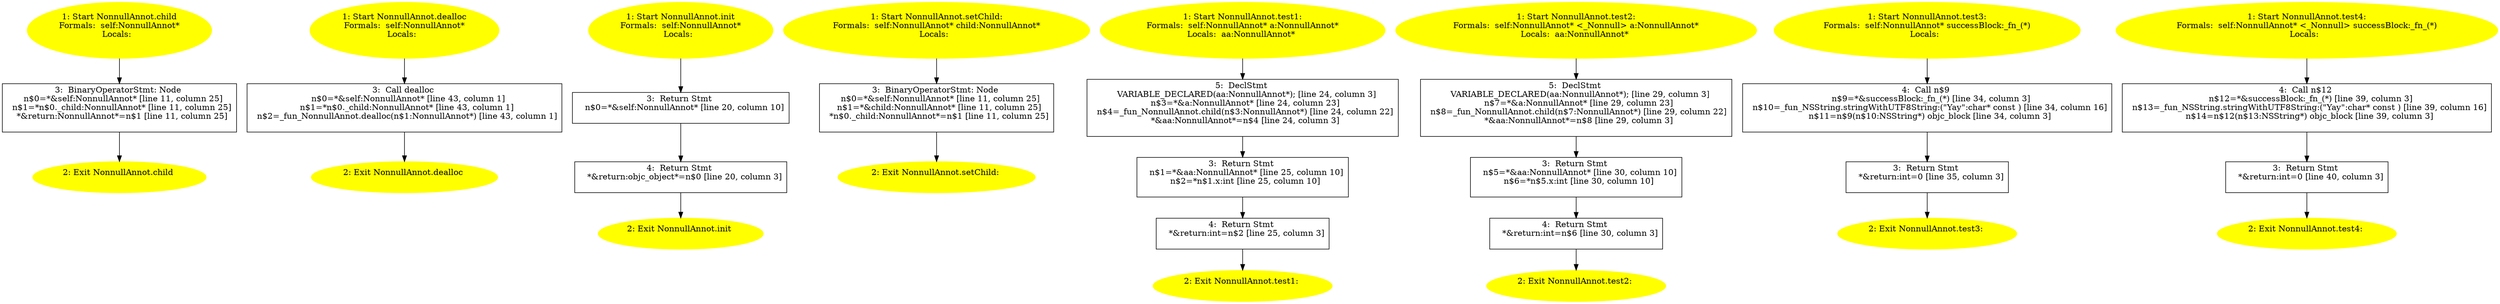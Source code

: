 /* @generated */
digraph cfg {
"child#NonnullAnnot#instance.90b13dcde8e3b2b21533f2a1e45f4dc4_1" [label="1: Start NonnullAnnot.child\nFormals:  self:NonnullAnnot*\nLocals:  \n  " color=yellow style=filled]
	

	 "child#NonnullAnnot#instance.90b13dcde8e3b2b21533f2a1e45f4dc4_1" -> "child#NonnullAnnot#instance.90b13dcde8e3b2b21533f2a1e45f4dc4_3" ;
"child#NonnullAnnot#instance.90b13dcde8e3b2b21533f2a1e45f4dc4_2" [label="2: Exit NonnullAnnot.child \n  " color=yellow style=filled]
	

"child#NonnullAnnot#instance.90b13dcde8e3b2b21533f2a1e45f4dc4_3" [label="3:  BinaryOperatorStmt: Node \n   n$0=*&self:NonnullAnnot* [line 11, column 25]\n  n$1=*n$0._child:NonnullAnnot* [line 11, column 25]\n  *&return:NonnullAnnot*=n$1 [line 11, column 25]\n " shape="box"]
	

	 "child#NonnullAnnot#instance.90b13dcde8e3b2b21533f2a1e45f4dc4_3" -> "child#NonnullAnnot#instance.90b13dcde8e3b2b21533f2a1e45f4dc4_2" ;
"dealloc#NonnullAnnot#instance.0759b4c4bc783d3b87f6d785a8b2c369_1" [label="1: Start NonnullAnnot.dealloc\nFormals:  self:NonnullAnnot*\nLocals:  \n  " color=yellow style=filled]
	

	 "dealloc#NonnullAnnot#instance.0759b4c4bc783d3b87f6d785a8b2c369_1" -> "dealloc#NonnullAnnot#instance.0759b4c4bc783d3b87f6d785a8b2c369_3" ;
"dealloc#NonnullAnnot#instance.0759b4c4bc783d3b87f6d785a8b2c369_2" [label="2: Exit NonnullAnnot.dealloc \n  " color=yellow style=filled]
	

"dealloc#NonnullAnnot#instance.0759b4c4bc783d3b87f6d785a8b2c369_3" [label="3:  Call dealloc \n   n$0=*&self:NonnullAnnot* [line 43, column 1]\n  n$1=*n$0._child:NonnullAnnot* [line 43, column 1]\n  n$2=_fun_NonnullAnnot.dealloc(n$1:NonnullAnnot*) [line 43, column 1]\n " shape="box"]
	

	 "dealloc#NonnullAnnot#instance.0759b4c4bc783d3b87f6d785a8b2c369_3" -> "dealloc#NonnullAnnot#instance.0759b4c4bc783d3b87f6d785a8b2c369_2" ;
"init#NonnullAnnot#instance.b2b74f8dde6ae5957922f59d81ccda45_1" [label="1: Start NonnullAnnot.init\nFormals:  self:NonnullAnnot*\nLocals:  \n  " color=yellow style=filled]
	

	 "init#NonnullAnnot#instance.b2b74f8dde6ae5957922f59d81ccda45_1" -> "init#NonnullAnnot#instance.b2b74f8dde6ae5957922f59d81ccda45_3" ;
"init#NonnullAnnot#instance.b2b74f8dde6ae5957922f59d81ccda45_2" [label="2: Exit NonnullAnnot.init \n  " color=yellow style=filled]
	

"init#NonnullAnnot#instance.b2b74f8dde6ae5957922f59d81ccda45_3" [label="3:  Return Stmt \n   n$0=*&self:NonnullAnnot* [line 20, column 10]\n " shape="box"]
	

	 "init#NonnullAnnot#instance.b2b74f8dde6ae5957922f59d81ccda45_3" -> "init#NonnullAnnot#instance.b2b74f8dde6ae5957922f59d81ccda45_4" ;
"init#NonnullAnnot#instance.b2b74f8dde6ae5957922f59d81ccda45_4" [label="4:  Return Stmt \n   *&return:objc_object*=n$0 [line 20, column 3]\n " shape="box"]
	

	 "init#NonnullAnnot#instance.b2b74f8dde6ae5957922f59d81ccda45_4" -> "init#NonnullAnnot#instance.b2b74f8dde6ae5957922f59d81ccda45_2" ;
"setChild:#NonnullAnnot(class NonnullAnnot)#instance.a6a145a3c260c479880c89d93b389160_1" [label="1: Start NonnullAnnot.setChild:\nFormals:  self:NonnullAnnot* child:NonnullAnnot*\nLocals:  \n  " color=yellow style=filled]
	

	 "setChild:#NonnullAnnot(class NonnullAnnot)#instance.a6a145a3c260c479880c89d93b389160_1" -> "setChild:#NonnullAnnot(class NonnullAnnot)#instance.a6a145a3c260c479880c89d93b389160_3" ;
"setChild:#NonnullAnnot(class NonnullAnnot)#instance.a6a145a3c260c479880c89d93b389160_2" [label="2: Exit NonnullAnnot.setChild: \n  " color=yellow style=filled]
	

"setChild:#NonnullAnnot(class NonnullAnnot)#instance.a6a145a3c260c479880c89d93b389160_3" [label="3:  BinaryOperatorStmt: Node \n   n$0=*&self:NonnullAnnot* [line 11, column 25]\n  n$1=*&child:NonnullAnnot* [line 11, column 25]\n  *n$0._child:NonnullAnnot*=n$1 [line 11, column 25]\n " shape="box"]
	

	 "setChild:#NonnullAnnot(class NonnullAnnot)#instance.a6a145a3c260c479880c89d93b389160_3" -> "setChild:#NonnullAnnot(class NonnullAnnot)#instance.a6a145a3c260c479880c89d93b389160_2" ;
"test1:#NonnullAnnot(class NonnullAnnot)#instance.e1bfc3674bdae0a62d7e4bb2a1768f99_1" [label="1: Start NonnullAnnot.test1:\nFormals:  self:NonnullAnnot* a:NonnullAnnot*\nLocals:  aa:NonnullAnnot* \n  " color=yellow style=filled]
	

	 "test1:#NonnullAnnot(class NonnullAnnot)#instance.e1bfc3674bdae0a62d7e4bb2a1768f99_1" -> "test1:#NonnullAnnot(class NonnullAnnot)#instance.e1bfc3674bdae0a62d7e4bb2a1768f99_5" ;
"test1:#NonnullAnnot(class NonnullAnnot)#instance.e1bfc3674bdae0a62d7e4bb2a1768f99_2" [label="2: Exit NonnullAnnot.test1: \n  " color=yellow style=filled]
	

"test1:#NonnullAnnot(class NonnullAnnot)#instance.e1bfc3674bdae0a62d7e4bb2a1768f99_3" [label="3:  Return Stmt \n   n$1=*&aa:NonnullAnnot* [line 25, column 10]\n  n$2=*n$1.x:int [line 25, column 10]\n " shape="box"]
	

	 "test1:#NonnullAnnot(class NonnullAnnot)#instance.e1bfc3674bdae0a62d7e4bb2a1768f99_3" -> "test1:#NonnullAnnot(class NonnullAnnot)#instance.e1bfc3674bdae0a62d7e4bb2a1768f99_4" ;
"test1:#NonnullAnnot(class NonnullAnnot)#instance.e1bfc3674bdae0a62d7e4bb2a1768f99_4" [label="4:  Return Stmt \n   *&return:int=n$2 [line 25, column 3]\n " shape="box"]
	

	 "test1:#NonnullAnnot(class NonnullAnnot)#instance.e1bfc3674bdae0a62d7e4bb2a1768f99_4" -> "test1:#NonnullAnnot(class NonnullAnnot)#instance.e1bfc3674bdae0a62d7e4bb2a1768f99_2" ;
"test1:#NonnullAnnot(class NonnullAnnot)#instance.e1bfc3674bdae0a62d7e4bb2a1768f99_5" [label="5:  DeclStmt \n   VARIABLE_DECLARED(aa:NonnullAnnot*); [line 24, column 3]\n  n$3=*&a:NonnullAnnot* [line 24, column 23]\n  n$4=_fun_NonnullAnnot.child(n$3:NonnullAnnot*) [line 24, column 22]\n  *&aa:NonnullAnnot*=n$4 [line 24, column 3]\n " shape="box"]
	

	 "test1:#NonnullAnnot(class NonnullAnnot)#instance.e1bfc3674bdae0a62d7e4bb2a1768f99_5" -> "test1:#NonnullAnnot(class NonnullAnnot)#instance.e1bfc3674bdae0a62d7e4bb2a1768f99_3" ;
"test2:#NonnullAnnot(class NonnullAnnot)#instance.7992ca7f61dca07dd40b2e7d7603a016_1" [label="1: Start NonnullAnnot.test2:\nFormals:  self:NonnullAnnot* <_Nonnull> a:NonnullAnnot*\nLocals:  aa:NonnullAnnot* \n  " color=yellow style=filled]
	

	 "test2:#NonnullAnnot(class NonnullAnnot)#instance.7992ca7f61dca07dd40b2e7d7603a016_1" -> "test2:#NonnullAnnot(class NonnullAnnot)#instance.7992ca7f61dca07dd40b2e7d7603a016_5" ;
"test2:#NonnullAnnot(class NonnullAnnot)#instance.7992ca7f61dca07dd40b2e7d7603a016_2" [label="2: Exit NonnullAnnot.test2: \n  " color=yellow style=filled]
	

"test2:#NonnullAnnot(class NonnullAnnot)#instance.7992ca7f61dca07dd40b2e7d7603a016_3" [label="3:  Return Stmt \n   n$5=*&aa:NonnullAnnot* [line 30, column 10]\n  n$6=*n$5.x:int [line 30, column 10]\n " shape="box"]
	

	 "test2:#NonnullAnnot(class NonnullAnnot)#instance.7992ca7f61dca07dd40b2e7d7603a016_3" -> "test2:#NonnullAnnot(class NonnullAnnot)#instance.7992ca7f61dca07dd40b2e7d7603a016_4" ;
"test2:#NonnullAnnot(class NonnullAnnot)#instance.7992ca7f61dca07dd40b2e7d7603a016_4" [label="4:  Return Stmt \n   *&return:int=n$6 [line 30, column 3]\n " shape="box"]
	

	 "test2:#NonnullAnnot(class NonnullAnnot)#instance.7992ca7f61dca07dd40b2e7d7603a016_4" -> "test2:#NonnullAnnot(class NonnullAnnot)#instance.7992ca7f61dca07dd40b2e7d7603a016_2" ;
"test2:#NonnullAnnot(class NonnullAnnot)#instance.7992ca7f61dca07dd40b2e7d7603a016_5" [label="5:  DeclStmt \n   VARIABLE_DECLARED(aa:NonnullAnnot*); [line 29, column 3]\n  n$7=*&a:NonnullAnnot* [line 29, column 23]\n  n$8=_fun_NonnullAnnot.child(n$7:NonnullAnnot*) [line 29, column 22]\n  *&aa:NonnullAnnot*=n$8 [line 29, column 3]\n " shape="box"]
	

	 "test2:#NonnullAnnot(class NonnullAnnot)#instance.7992ca7f61dca07dd40b2e7d7603a016_5" -> "test2:#NonnullAnnot(class NonnullAnnot)#instance.7992ca7f61dca07dd40b2e7d7603a016_3" ;
"test3:#NonnullAnnot#instance.4ab04a3232d4ec4327b6040285f16196_1" [label="1: Start NonnullAnnot.test3:\nFormals:  self:NonnullAnnot* successBlock:_fn_(*)\nLocals:  \n  " color=yellow style=filled]
	

	 "test3:#NonnullAnnot#instance.4ab04a3232d4ec4327b6040285f16196_1" -> "test3:#NonnullAnnot#instance.4ab04a3232d4ec4327b6040285f16196_4" ;
"test3:#NonnullAnnot#instance.4ab04a3232d4ec4327b6040285f16196_2" [label="2: Exit NonnullAnnot.test3: \n  " color=yellow style=filled]
	

"test3:#NonnullAnnot#instance.4ab04a3232d4ec4327b6040285f16196_3" [label="3:  Return Stmt \n   *&return:int=0 [line 35, column 3]\n " shape="box"]
	

	 "test3:#NonnullAnnot#instance.4ab04a3232d4ec4327b6040285f16196_3" -> "test3:#NonnullAnnot#instance.4ab04a3232d4ec4327b6040285f16196_2" ;
"test3:#NonnullAnnot#instance.4ab04a3232d4ec4327b6040285f16196_4" [label="4:  Call n$9 \n   n$9=*&successBlock:_fn_(*) [line 34, column 3]\n  n$10=_fun_NSString.stringWithUTF8String:(\"Yay\":char* const ) [line 34, column 16]\n  n$11=n$9(n$10:NSString*) objc_block [line 34, column 3]\n " shape="box"]
	

	 "test3:#NonnullAnnot#instance.4ab04a3232d4ec4327b6040285f16196_4" -> "test3:#NonnullAnnot#instance.4ab04a3232d4ec4327b6040285f16196_3" ;
"test4:#NonnullAnnot#instance.679c6b135de319b66e5e0bd6ab2f0b43_1" [label="1: Start NonnullAnnot.test4:\nFormals:  self:NonnullAnnot* <_Nonnull> successBlock:_fn_(*)\nLocals:  \n  " color=yellow style=filled]
	

	 "test4:#NonnullAnnot#instance.679c6b135de319b66e5e0bd6ab2f0b43_1" -> "test4:#NonnullAnnot#instance.679c6b135de319b66e5e0bd6ab2f0b43_4" ;
"test4:#NonnullAnnot#instance.679c6b135de319b66e5e0bd6ab2f0b43_2" [label="2: Exit NonnullAnnot.test4: \n  " color=yellow style=filled]
	

"test4:#NonnullAnnot#instance.679c6b135de319b66e5e0bd6ab2f0b43_3" [label="3:  Return Stmt \n   *&return:int=0 [line 40, column 3]\n " shape="box"]
	

	 "test4:#NonnullAnnot#instance.679c6b135de319b66e5e0bd6ab2f0b43_3" -> "test4:#NonnullAnnot#instance.679c6b135de319b66e5e0bd6ab2f0b43_2" ;
"test4:#NonnullAnnot#instance.679c6b135de319b66e5e0bd6ab2f0b43_4" [label="4:  Call n$12 \n   n$12=*&successBlock:_fn_(*) [line 39, column 3]\n  n$13=_fun_NSString.stringWithUTF8String:(\"Yay\":char* const ) [line 39, column 16]\n  n$14=n$12(n$13:NSString*) objc_block [line 39, column 3]\n " shape="box"]
	

	 "test4:#NonnullAnnot#instance.679c6b135de319b66e5e0bd6ab2f0b43_4" -> "test4:#NonnullAnnot#instance.679c6b135de319b66e5e0bd6ab2f0b43_3" ;
}
